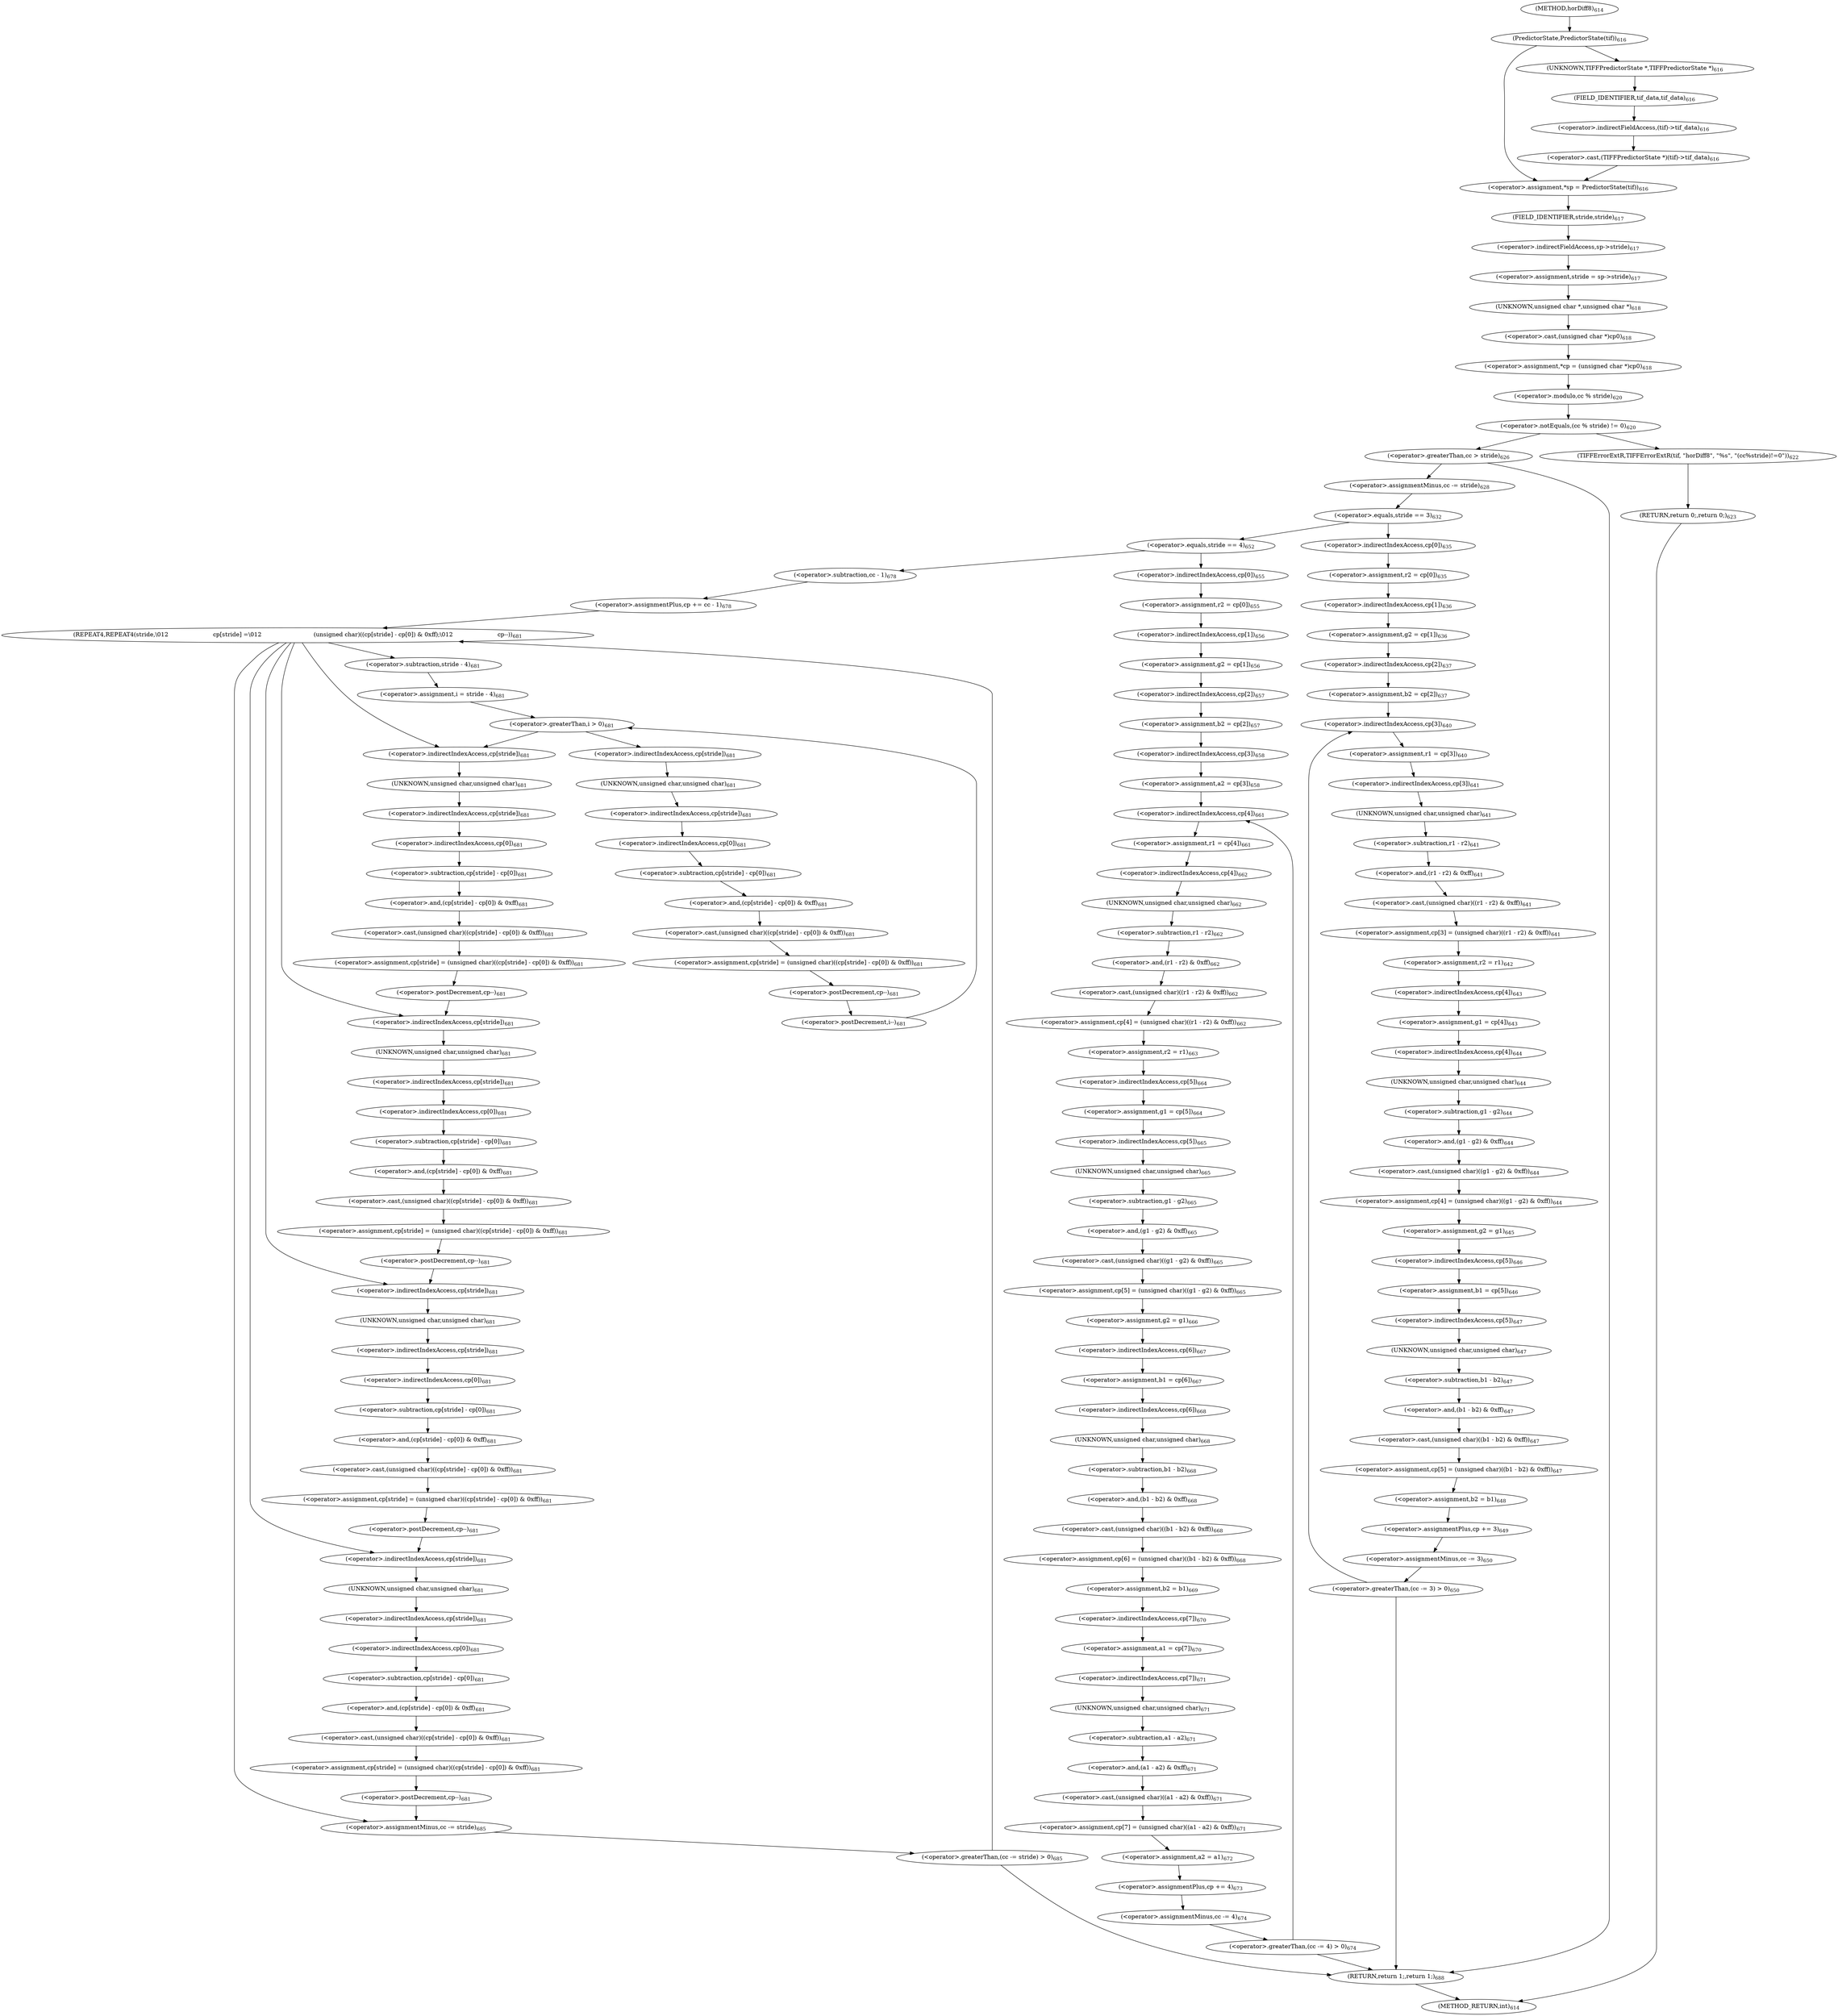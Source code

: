 digraph "horDiff8" {  
"37771" [label = <(&lt;operator&gt;.assignment,*sp = PredictorState(tif))<SUB>616</SUB>> ]
"37782" [label = <(&lt;operator&gt;.assignment,stride = sp-&gt;stride)<SUB>617</SUB>> ]
"37788" [label = <(&lt;operator&gt;.assignment,*cp = (unsigned char *)cp0)<SUB>618</SUB>> ]
"38160" [label = <(RETURN,return 1;,return 1;)<SUB>688</SUB>> ]
"37773" [label = <(PredictorState,PredictorState(tif))<SUB>616</SUB>> ]
"37784" [label = <(&lt;operator&gt;.indirectFieldAccess,sp-&gt;stride)<SUB>617</SUB>> ]
"37790" [label = <(&lt;operator&gt;.cast,(unsigned char *)cp0)<SUB>618</SUB>> ]
"37794" [label = <(&lt;operator&gt;.notEquals,(cc % stride) != 0)<SUB>620</SUB>> ]
"37808" [label = <(&lt;operator&gt;.greaterThan,cc &gt; stride)<SUB>626</SUB>> ]
"37786" [label = <(FIELD_IDENTIFIER,stride,stride)<SUB>617</SUB>> ]
"37791" [label = <(UNKNOWN,unsigned char *,unsigned char *)<SUB>618</SUB>> ]
"37795" [label = <(&lt;operator&gt;.modulo,cc % stride)<SUB>620</SUB>> ]
"37800" [label = <(TIFFErrorExtR,TIFFErrorExtR(tif, &quot;horDiff8&quot;, &quot;%s&quot;, &quot;(cc%stride)!=0&quot;))<SUB>622</SUB>> ]
"37805" [label = <(RETURN,return 0;,return 0;)<SUB>623</SUB>> ]
"37812" [label = <(&lt;operator&gt;.assignmentMinus,cc -= stride)<SUB>628</SUB>> ]
"37776" [label = <(&lt;operator&gt;.cast,(TIFFPredictorState *)(tif)-&gt;tif_data)<SUB>616</SUB>> ]
"37816" [label = <(&lt;operator&gt;.equals,stride == 3)<SUB>632</SUB>> ]
"37777" [label = <(UNKNOWN,TIFFPredictorState *,TIFFPredictorState *)<SUB>616</SUB>> ]
"37778" [label = <(&lt;operator&gt;.indirectFieldAccess,(tif)-&gt;tif_data)<SUB>616</SUB>> ]
"37824" [label = <(&lt;operator&gt;.assignment,r2 = cp[0])<SUB>635</SUB>> ]
"37830" [label = <(&lt;operator&gt;.assignment,g2 = cp[1])<SUB>636</SUB>> ]
"37836" [label = <(&lt;operator&gt;.assignment,b2 = cp[2])<SUB>637</SUB>> ]
"37780" [label = <(FIELD_IDENTIFIER,tif_data,tif_data)<SUB>616</SUB>> ]
"37826" [label = <(&lt;operator&gt;.indirectIndexAccess,cp[0])<SUB>635</SUB>> ]
"37832" [label = <(&lt;operator&gt;.indirectIndexAccess,cp[1])<SUB>636</SUB>> ]
"37838" [label = <(&lt;operator&gt;.indirectIndexAccess,cp[2])<SUB>637</SUB>> ]
"37903" [label = <(&lt;operator&gt;.greaterThan,(cc -= 3) &gt; 0)<SUB>650</SUB>> ]
"37843" [label = <(&lt;operator&gt;.assignment,r1 = cp[3])<SUB>640</SUB>> ]
"37848" [label = <(&lt;operator&gt;.assignment,cp[3] = (unsigned char)((r1 - r2) &amp; 0xff))<SUB>641</SUB>> ]
"37859" [label = <(&lt;operator&gt;.assignment,r2 = r1)<SUB>642</SUB>> ]
"37862" [label = <(&lt;operator&gt;.assignment,g1 = cp[4])<SUB>643</SUB>> ]
"37867" [label = <(&lt;operator&gt;.assignment,cp[4] = (unsigned char)((g1 - g2) &amp; 0xff))<SUB>644</SUB>> ]
"37878" [label = <(&lt;operator&gt;.assignment,g2 = g1)<SUB>645</SUB>> ]
"37881" [label = <(&lt;operator&gt;.assignment,b1 = cp[5])<SUB>646</SUB>> ]
"37886" [label = <(&lt;operator&gt;.assignment,cp[5] = (unsigned char)((b1 - b2) &amp; 0xff))<SUB>647</SUB>> ]
"37897" [label = <(&lt;operator&gt;.assignment,b2 = b1)<SUB>648</SUB>> ]
"37900" [label = <(&lt;operator&gt;.assignmentPlus,cp += 3)<SUB>649</SUB>> ]
"37904" [label = <(&lt;operator&gt;.assignmentMinus,cc -= 3)<SUB>650</SUB>> ]
"37911" [label = <(&lt;operator&gt;.equals,stride == 4)<SUB>652</SUB>> ]
"37845" [label = <(&lt;operator&gt;.indirectIndexAccess,cp[3])<SUB>640</SUB>> ]
"37849" [label = <(&lt;operator&gt;.indirectIndexAccess,cp[3])<SUB>641</SUB>> ]
"37852" [label = <(&lt;operator&gt;.cast,(unsigned char)((r1 - r2) &amp; 0xff))<SUB>641</SUB>> ]
"37864" [label = <(&lt;operator&gt;.indirectIndexAccess,cp[4])<SUB>643</SUB>> ]
"37868" [label = <(&lt;operator&gt;.indirectIndexAccess,cp[4])<SUB>644</SUB>> ]
"37871" [label = <(&lt;operator&gt;.cast,(unsigned char)((g1 - g2) &amp; 0xff))<SUB>644</SUB>> ]
"37883" [label = <(&lt;operator&gt;.indirectIndexAccess,cp[5])<SUB>646</SUB>> ]
"37887" [label = <(&lt;operator&gt;.indirectIndexAccess,cp[5])<SUB>647</SUB>> ]
"37890" [label = <(&lt;operator&gt;.cast,(unsigned char)((b1 - b2) &amp; 0xff))<SUB>647</SUB>> ]
"37920" [label = <(&lt;operator&gt;.assignment,r2 = cp[0])<SUB>655</SUB>> ]
"37926" [label = <(&lt;operator&gt;.assignment,g2 = cp[1])<SUB>656</SUB>> ]
"37932" [label = <(&lt;operator&gt;.assignment,b2 = cp[2])<SUB>657</SUB>> ]
"37938" [label = <(&lt;operator&gt;.assignment,a2 = cp[3])<SUB>658</SUB>> ]
"37853" [label = <(UNKNOWN,unsigned char,unsigned char)<SUB>641</SUB>> ]
"37854" [label = <(&lt;operator&gt;.and,(r1 - r2) &amp; 0xff)<SUB>641</SUB>> ]
"37872" [label = <(UNKNOWN,unsigned char,unsigned char)<SUB>644</SUB>> ]
"37873" [label = <(&lt;operator&gt;.and,(g1 - g2) &amp; 0xff)<SUB>644</SUB>> ]
"37891" [label = <(UNKNOWN,unsigned char,unsigned char)<SUB>647</SUB>> ]
"37892" [label = <(&lt;operator&gt;.and,(b1 - b2) &amp; 0xff)<SUB>647</SUB>> ]
"37922" [label = <(&lt;operator&gt;.indirectIndexAccess,cp[0])<SUB>655</SUB>> ]
"37928" [label = <(&lt;operator&gt;.indirectIndexAccess,cp[1])<SUB>656</SUB>> ]
"37934" [label = <(&lt;operator&gt;.indirectIndexAccess,cp[2])<SUB>657</SUB>> ]
"37940" [label = <(&lt;operator&gt;.indirectIndexAccess,cp[3])<SUB>658</SUB>> ]
"38024" [label = <(&lt;operator&gt;.greaterThan,(cc -= 4) &gt; 0)<SUB>674</SUB>> ]
"38031" [label = <(&lt;operator&gt;.assignmentPlus,cp += cc - 1)<SUB>678</SUB>> ]
"37855" [label = <(&lt;operator&gt;.subtraction,r1 - r2)<SUB>641</SUB>> ]
"37874" [label = <(&lt;operator&gt;.subtraction,g1 - g2)<SUB>644</SUB>> ]
"37893" [label = <(&lt;operator&gt;.subtraction,b1 - b2)<SUB>647</SUB>> ]
"37945" [label = <(&lt;operator&gt;.assignment,r1 = cp[4])<SUB>661</SUB>> ]
"37950" [label = <(&lt;operator&gt;.assignment,cp[4] = (unsigned char)((r1 - r2) &amp; 0xff))<SUB>662</SUB>> ]
"37961" [label = <(&lt;operator&gt;.assignment,r2 = r1)<SUB>663</SUB>> ]
"37964" [label = <(&lt;operator&gt;.assignment,g1 = cp[5])<SUB>664</SUB>> ]
"37969" [label = <(&lt;operator&gt;.assignment,cp[5] = (unsigned char)((g1 - g2) &amp; 0xff))<SUB>665</SUB>> ]
"37980" [label = <(&lt;operator&gt;.assignment,g2 = g1)<SUB>666</SUB>> ]
"37983" [label = <(&lt;operator&gt;.assignment,b1 = cp[6])<SUB>667</SUB>> ]
"37988" [label = <(&lt;operator&gt;.assignment,cp[6] = (unsigned char)((b1 - b2) &amp; 0xff))<SUB>668</SUB>> ]
"37999" [label = <(&lt;operator&gt;.assignment,b2 = b1)<SUB>669</SUB>> ]
"38002" [label = <(&lt;operator&gt;.assignment,a1 = cp[7])<SUB>670</SUB>> ]
"38007" [label = <(&lt;operator&gt;.assignment,cp[7] = (unsigned char)((a1 - a2) &amp; 0xff))<SUB>671</SUB>> ]
"38018" [label = <(&lt;operator&gt;.assignment,a2 = a1)<SUB>672</SUB>> ]
"38021" [label = <(&lt;operator&gt;.assignmentPlus,cp += 4)<SUB>673</SUB>> ]
"38025" [label = <(&lt;operator&gt;.assignmentMinus,cc -= 4)<SUB>674</SUB>> ]
"38033" [label = <(&lt;operator&gt;.subtraction,cc - 1)<SUB>678</SUB>> ]
"38155" [label = <(&lt;operator&gt;.greaterThan,(cc -= stride) &gt; 0)<SUB>685</SUB>> ]
"37947" [label = <(&lt;operator&gt;.indirectIndexAccess,cp[4])<SUB>661</SUB>> ]
"37951" [label = <(&lt;operator&gt;.indirectIndexAccess,cp[4])<SUB>662</SUB>> ]
"37954" [label = <(&lt;operator&gt;.cast,(unsigned char)((r1 - r2) &amp; 0xff))<SUB>662</SUB>> ]
"37966" [label = <(&lt;operator&gt;.indirectIndexAccess,cp[5])<SUB>664</SUB>> ]
"37970" [label = <(&lt;operator&gt;.indirectIndexAccess,cp[5])<SUB>665</SUB>> ]
"37973" [label = <(&lt;operator&gt;.cast,(unsigned char)((g1 - g2) &amp; 0xff))<SUB>665</SUB>> ]
"37985" [label = <(&lt;operator&gt;.indirectIndexAccess,cp[6])<SUB>667</SUB>> ]
"37989" [label = <(&lt;operator&gt;.indirectIndexAccess,cp[6])<SUB>668</SUB>> ]
"37992" [label = <(&lt;operator&gt;.cast,(unsigned char)((b1 - b2) &amp; 0xff))<SUB>668</SUB>> ]
"38004" [label = <(&lt;operator&gt;.indirectIndexAccess,cp[7])<SUB>670</SUB>> ]
"38008" [label = <(&lt;operator&gt;.indirectIndexAccess,cp[7])<SUB>671</SUB>> ]
"38011" [label = <(&lt;operator&gt;.cast,(unsigned char)((a1 - a2) &amp; 0xff))<SUB>671</SUB>> ]
"38038" [label = <(REPEAT4,REPEAT4(stride,\012                        cp[stride] =\012                            (unsigned char)((cp[stride] - cp[0]) &amp; 0xff);\012                        cp--))<SUB>681</SUB>> ]
"38156" [label = <(&lt;operator&gt;.assignmentMinus,cc -= stride)<SUB>685</SUB>> ]
"37955" [label = <(UNKNOWN,unsigned char,unsigned char)<SUB>662</SUB>> ]
"37956" [label = <(&lt;operator&gt;.and,(r1 - r2) &amp; 0xff)<SUB>662</SUB>> ]
"37974" [label = <(UNKNOWN,unsigned char,unsigned char)<SUB>665</SUB>> ]
"37975" [label = <(&lt;operator&gt;.and,(g1 - g2) &amp; 0xff)<SUB>665</SUB>> ]
"37993" [label = <(UNKNOWN,unsigned char,unsigned char)<SUB>668</SUB>> ]
"37994" [label = <(&lt;operator&gt;.and,(b1 - b2) &amp; 0xff)<SUB>668</SUB>> ]
"38012" [label = <(UNKNOWN,unsigned char,unsigned char)<SUB>671</SUB>> ]
"38013" [label = <(&lt;operator&gt;.and,(a1 - a2) &amp; 0xff)<SUB>671</SUB>> ]
"37957" [label = <(&lt;operator&gt;.subtraction,r1 - r2)<SUB>662</SUB>> ]
"37976" [label = <(&lt;operator&gt;.subtraction,g1 - g2)<SUB>665</SUB>> ]
"37995" [label = <(&lt;operator&gt;.subtraction,b1 - b2)<SUB>668</SUB>> ]
"38014" [label = <(&lt;operator&gt;.subtraction,a1 - a2)<SUB>671</SUB>> ]
"38079" [label = <(&lt;operator&gt;.assignment,cp[stride] = (unsigned char)((cp[stride] - cp[0]) &amp; 0xff))<SUB>681</SUB>> ]
"38094" [label = <(&lt;operator&gt;.postDecrement,cp--)<SUB>681</SUB>> ]
"38098" [label = <(&lt;operator&gt;.assignment,cp[stride] = (unsigned char)((cp[stride] - cp[0]) &amp; 0xff))<SUB>681</SUB>> ]
"38113" [label = <(&lt;operator&gt;.postDecrement,cp--)<SUB>681</SUB>> ]
"38117" [label = <(&lt;operator&gt;.assignment,cp[stride] = (unsigned char)((cp[stride] - cp[0]) &amp; 0xff))<SUB>681</SUB>> ]
"38132" [label = <(&lt;operator&gt;.postDecrement,cp--)<SUB>681</SUB>> ]
"38136" [label = <(&lt;operator&gt;.assignment,cp[stride] = (unsigned char)((cp[stride] - cp[0]) &amp; 0xff))<SUB>681</SUB>> ]
"38151" [label = <(&lt;operator&gt;.postDecrement,cp--)<SUB>681</SUB>> ]
"38080" [label = <(&lt;operator&gt;.indirectIndexAccess,cp[stride])<SUB>681</SUB>> ]
"38083" [label = <(&lt;operator&gt;.cast,(unsigned char)((cp[stride] - cp[0]) &amp; 0xff))<SUB>681</SUB>> ]
"38099" [label = <(&lt;operator&gt;.indirectIndexAccess,cp[stride])<SUB>681</SUB>> ]
"38102" [label = <(&lt;operator&gt;.cast,(unsigned char)((cp[stride] - cp[0]) &amp; 0xff))<SUB>681</SUB>> ]
"38118" [label = <(&lt;operator&gt;.indirectIndexAccess,cp[stride])<SUB>681</SUB>> ]
"38121" [label = <(&lt;operator&gt;.cast,(unsigned char)((cp[stride] - cp[0]) &amp; 0xff))<SUB>681</SUB>> ]
"38137" [label = <(&lt;operator&gt;.indirectIndexAccess,cp[stride])<SUB>681</SUB>> ]
"38140" [label = <(&lt;operator&gt;.cast,(unsigned char)((cp[stride] - cp[0]) &amp; 0xff))<SUB>681</SUB>> ]
"38054" [label = <(&lt;operator&gt;.greaterThan,i &gt; 0)<SUB>681</SUB>> ]
"38057" [label = <(&lt;operator&gt;.postDecrement,i--)<SUB>681</SUB>> ]
"38084" [label = <(UNKNOWN,unsigned char,unsigned char)<SUB>681</SUB>> ]
"38085" [label = <(&lt;operator&gt;.and,(cp[stride] - cp[0]) &amp; 0xff)<SUB>681</SUB>> ]
"38103" [label = <(UNKNOWN,unsigned char,unsigned char)<SUB>681</SUB>> ]
"38104" [label = <(&lt;operator&gt;.and,(cp[stride] - cp[0]) &amp; 0xff)<SUB>681</SUB>> ]
"38122" [label = <(UNKNOWN,unsigned char,unsigned char)<SUB>681</SUB>> ]
"38123" [label = <(&lt;operator&gt;.and,(cp[stride] - cp[0]) &amp; 0xff)<SUB>681</SUB>> ]
"38141" [label = <(UNKNOWN,unsigned char,unsigned char)<SUB>681</SUB>> ]
"38142" [label = <(&lt;operator&gt;.and,(cp[stride] - cp[0]) &amp; 0xff)<SUB>681</SUB>> ]
"38049" [label = <(&lt;operator&gt;.assignment,i = stride - 4)<SUB>681</SUB>> ]
"38060" [label = <(&lt;operator&gt;.assignment,cp[stride] = (unsigned char)((cp[stride] - cp[0]) &amp; 0xff))<SUB>681</SUB>> ]
"38075" [label = <(&lt;operator&gt;.postDecrement,cp--)<SUB>681</SUB>> ]
"38086" [label = <(&lt;operator&gt;.subtraction,cp[stride] - cp[0])<SUB>681</SUB>> ]
"38105" [label = <(&lt;operator&gt;.subtraction,cp[stride] - cp[0])<SUB>681</SUB>> ]
"38124" [label = <(&lt;operator&gt;.subtraction,cp[stride] - cp[0])<SUB>681</SUB>> ]
"38143" [label = <(&lt;operator&gt;.subtraction,cp[stride] - cp[0])<SUB>681</SUB>> ]
"38051" [label = <(&lt;operator&gt;.subtraction,stride - 4)<SUB>681</SUB>> ]
"38061" [label = <(&lt;operator&gt;.indirectIndexAccess,cp[stride])<SUB>681</SUB>> ]
"38064" [label = <(&lt;operator&gt;.cast,(unsigned char)((cp[stride] - cp[0]) &amp; 0xff))<SUB>681</SUB>> ]
"38087" [label = <(&lt;operator&gt;.indirectIndexAccess,cp[stride])<SUB>681</SUB>> ]
"38090" [label = <(&lt;operator&gt;.indirectIndexAccess,cp[0])<SUB>681</SUB>> ]
"38106" [label = <(&lt;operator&gt;.indirectIndexAccess,cp[stride])<SUB>681</SUB>> ]
"38109" [label = <(&lt;operator&gt;.indirectIndexAccess,cp[0])<SUB>681</SUB>> ]
"38125" [label = <(&lt;operator&gt;.indirectIndexAccess,cp[stride])<SUB>681</SUB>> ]
"38128" [label = <(&lt;operator&gt;.indirectIndexAccess,cp[0])<SUB>681</SUB>> ]
"38144" [label = <(&lt;operator&gt;.indirectIndexAccess,cp[stride])<SUB>681</SUB>> ]
"38147" [label = <(&lt;operator&gt;.indirectIndexAccess,cp[0])<SUB>681</SUB>> ]
"38065" [label = <(UNKNOWN,unsigned char,unsigned char)<SUB>681</SUB>> ]
"38066" [label = <(&lt;operator&gt;.and,(cp[stride] - cp[0]) &amp; 0xff)<SUB>681</SUB>> ]
"38067" [label = <(&lt;operator&gt;.subtraction,cp[stride] - cp[0])<SUB>681</SUB>> ]
"38068" [label = <(&lt;operator&gt;.indirectIndexAccess,cp[stride])<SUB>681</SUB>> ]
"38071" [label = <(&lt;operator&gt;.indirectIndexAccess,cp[0])<SUB>681</SUB>> ]
"37765" [label = <(METHOD,horDiff8)<SUB>614</SUB>> ]
"38162" [label = <(METHOD_RETURN,int)<SUB>614</SUB>> ]
  "37771" -> "37786" 
  "37782" -> "37791" 
  "37788" -> "37795" 
  "38160" -> "38162" 
  "37773" -> "37777" 
  "37773" -> "37771" 
  "37784" -> "37782" 
  "37790" -> "37788" 
  "37794" -> "37800" 
  "37794" -> "37808" 
  "37808" -> "37812" 
  "37808" -> "38160" 
  "37786" -> "37784" 
  "37791" -> "37790" 
  "37795" -> "37794" 
  "37800" -> "37805" 
  "37805" -> "38162" 
  "37812" -> "37816" 
  "37776" -> "37771" 
  "37816" -> "37826" 
  "37816" -> "37911" 
  "37777" -> "37780" 
  "37778" -> "37776" 
  "37824" -> "37832" 
  "37830" -> "37838" 
  "37836" -> "37845" 
  "37780" -> "37778" 
  "37826" -> "37824" 
  "37832" -> "37830" 
  "37838" -> "37836" 
  "37903" -> "37845" 
  "37903" -> "38160" 
  "37843" -> "37849" 
  "37848" -> "37859" 
  "37859" -> "37864" 
  "37862" -> "37868" 
  "37867" -> "37878" 
  "37878" -> "37883" 
  "37881" -> "37887" 
  "37886" -> "37897" 
  "37897" -> "37900" 
  "37900" -> "37904" 
  "37904" -> "37903" 
  "37911" -> "37922" 
  "37911" -> "38033" 
  "37845" -> "37843" 
  "37849" -> "37853" 
  "37852" -> "37848" 
  "37864" -> "37862" 
  "37868" -> "37872" 
  "37871" -> "37867" 
  "37883" -> "37881" 
  "37887" -> "37891" 
  "37890" -> "37886" 
  "37920" -> "37928" 
  "37926" -> "37934" 
  "37932" -> "37940" 
  "37938" -> "37947" 
  "37853" -> "37855" 
  "37854" -> "37852" 
  "37872" -> "37874" 
  "37873" -> "37871" 
  "37891" -> "37893" 
  "37892" -> "37890" 
  "37922" -> "37920" 
  "37928" -> "37926" 
  "37934" -> "37932" 
  "37940" -> "37938" 
  "38024" -> "37947" 
  "38024" -> "38160" 
  "38031" -> "38038" 
  "37855" -> "37854" 
  "37874" -> "37873" 
  "37893" -> "37892" 
  "37945" -> "37951" 
  "37950" -> "37961" 
  "37961" -> "37966" 
  "37964" -> "37970" 
  "37969" -> "37980" 
  "37980" -> "37985" 
  "37983" -> "37989" 
  "37988" -> "37999" 
  "37999" -> "38004" 
  "38002" -> "38008" 
  "38007" -> "38018" 
  "38018" -> "38021" 
  "38021" -> "38025" 
  "38025" -> "38024" 
  "38033" -> "38031" 
  "38155" -> "38038" 
  "38155" -> "38160" 
  "37947" -> "37945" 
  "37951" -> "37955" 
  "37954" -> "37950" 
  "37966" -> "37964" 
  "37970" -> "37974" 
  "37973" -> "37969" 
  "37985" -> "37983" 
  "37989" -> "37993" 
  "37992" -> "37988" 
  "38004" -> "38002" 
  "38008" -> "38012" 
  "38011" -> "38007" 
  "38038" -> "38156" 
  "38038" -> "38051" 
  "38038" -> "38080" 
  "38038" -> "38099" 
  "38038" -> "38118" 
  "38038" -> "38137" 
  "38156" -> "38155" 
  "37955" -> "37957" 
  "37956" -> "37954" 
  "37974" -> "37976" 
  "37975" -> "37973" 
  "37993" -> "37995" 
  "37994" -> "37992" 
  "38012" -> "38014" 
  "38013" -> "38011" 
  "37957" -> "37956" 
  "37976" -> "37975" 
  "37995" -> "37994" 
  "38014" -> "38013" 
  "38079" -> "38094" 
  "38094" -> "38099" 
  "38098" -> "38113" 
  "38113" -> "38118" 
  "38117" -> "38132" 
  "38132" -> "38137" 
  "38136" -> "38151" 
  "38151" -> "38156" 
  "38080" -> "38084" 
  "38083" -> "38079" 
  "38099" -> "38103" 
  "38102" -> "38098" 
  "38118" -> "38122" 
  "38121" -> "38117" 
  "38137" -> "38141" 
  "38140" -> "38136" 
  "38054" -> "38061" 
  "38054" -> "38080" 
  "38057" -> "38054" 
  "38084" -> "38087" 
  "38085" -> "38083" 
  "38103" -> "38106" 
  "38104" -> "38102" 
  "38122" -> "38125" 
  "38123" -> "38121" 
  "38141" -> "38144" 
  "38142" -> "38140" 
  "38049" -> "38054" 
  "38060" -> "38075" 
  "38075" -> "38057" 
  "38086" -> "38085" 
  "38105" -> "38104" 
  "38124" -> "38123" 
  "38143" -> "38142" 
  "38051" -> "38049" 
  "38061" -> "38065" 
  "38064" -> "38060" 
  "38087" -> "38090" 
  "38090" -> "38086" 
  "38106" -> "38109" 
  "38109" -> "38105" 
  "38125" -> "38128" 
  "38128" -> "38124" 
  "38144" -> "38147" 
  "38147" -> "38143" 
  "38065" -> "38068" 
  "38066" -> "38064" 
  "38067" -> "38066" 
  "38068" -> "38071" 
  "38071" -> "38067" 
  "37765" -> "37773" 
}
